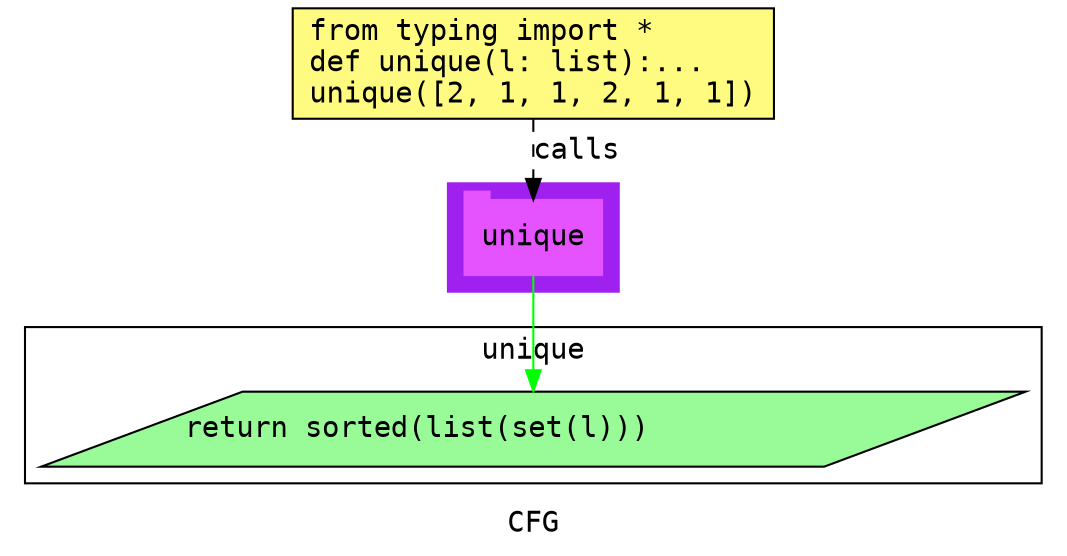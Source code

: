 digraph cluster802CFG {
	graph [bb="0,0,488,259",
		compound=True,
		fontname="DejaVu Sans Mono",
		label=CFG,
		lheight=0.21,
		lp="244,11.5",
		lwidth=0.35,
		pack=False,
		rankdir=TB,
		ranksep=0.02
	];
	node [fontname="DejaVu Sans Mono",
		label="\N"
	];
	edge [fontname="DejaVu Sans Mono"];
	subgraph cluster_1 {
		graph [bb="203,123,285,175",
			color=purple,
			compound=true,
			fontname="DejaVu Sans Mono",
			label="",
			rankdir=TB,
			ranksep=0.02,
			shape=tab,
			style=filled
		];
		node [fontname="DejaVu Sans Mono"];
		edge [fontname="DejaVu Sans Mono"];
		6	[color="#E552FF",
			height=0.5,
			label=unique,
			linenum="[7]",
			pos="244,149",
			shape=tab,
			style=filled,
			width=0.91667];
	}
	subgraph cluster4unique {
		graph [bb="8,31,480,106",
			compound=True,
			fontname="DejaVu Sans Mono",
			label=unique,
			lheight=0.21,
			lp="244,94.5",
			lwidth=0.69,
			pack=False,
			rankdir=TB,
			ranksep=0.02
		];
		node [fontname="DejaVu Sans Mono"];
		edge [fontname="DejaVu Sans Mono"];
		3	[fillcolor="#98fb98",
			height=0.5,
			label="return sorted(list(set(l)))\l",
			linenum="[5]",
			pos="244,57",
			shape=parallelogram,
			style="filled,solid",
			width=6.3265];
	}
	1	[fillcolor="#FFFB81",
		height=0.73611,
		label="from typing import *\ldef unique(l: list):...\lunique([2, 1, 1, 2, 1, 1])\l",
		linenum="[1]",
		pos="244,232.5",
		shape=rectangle,
		style="filled,solid",
		width=3.2083];
	1 -> 6	[label=calls,
		lp="265,190.5",
		pos="e,244,167.13 244,205.71 244,196.66 244,186.47 244,177.3",
		style=dashed];
	6 -> 3	[color=green,
		pos="e,244,75.3 244,130.65 244,117.82 244,100.11 244,85.381"];
}
